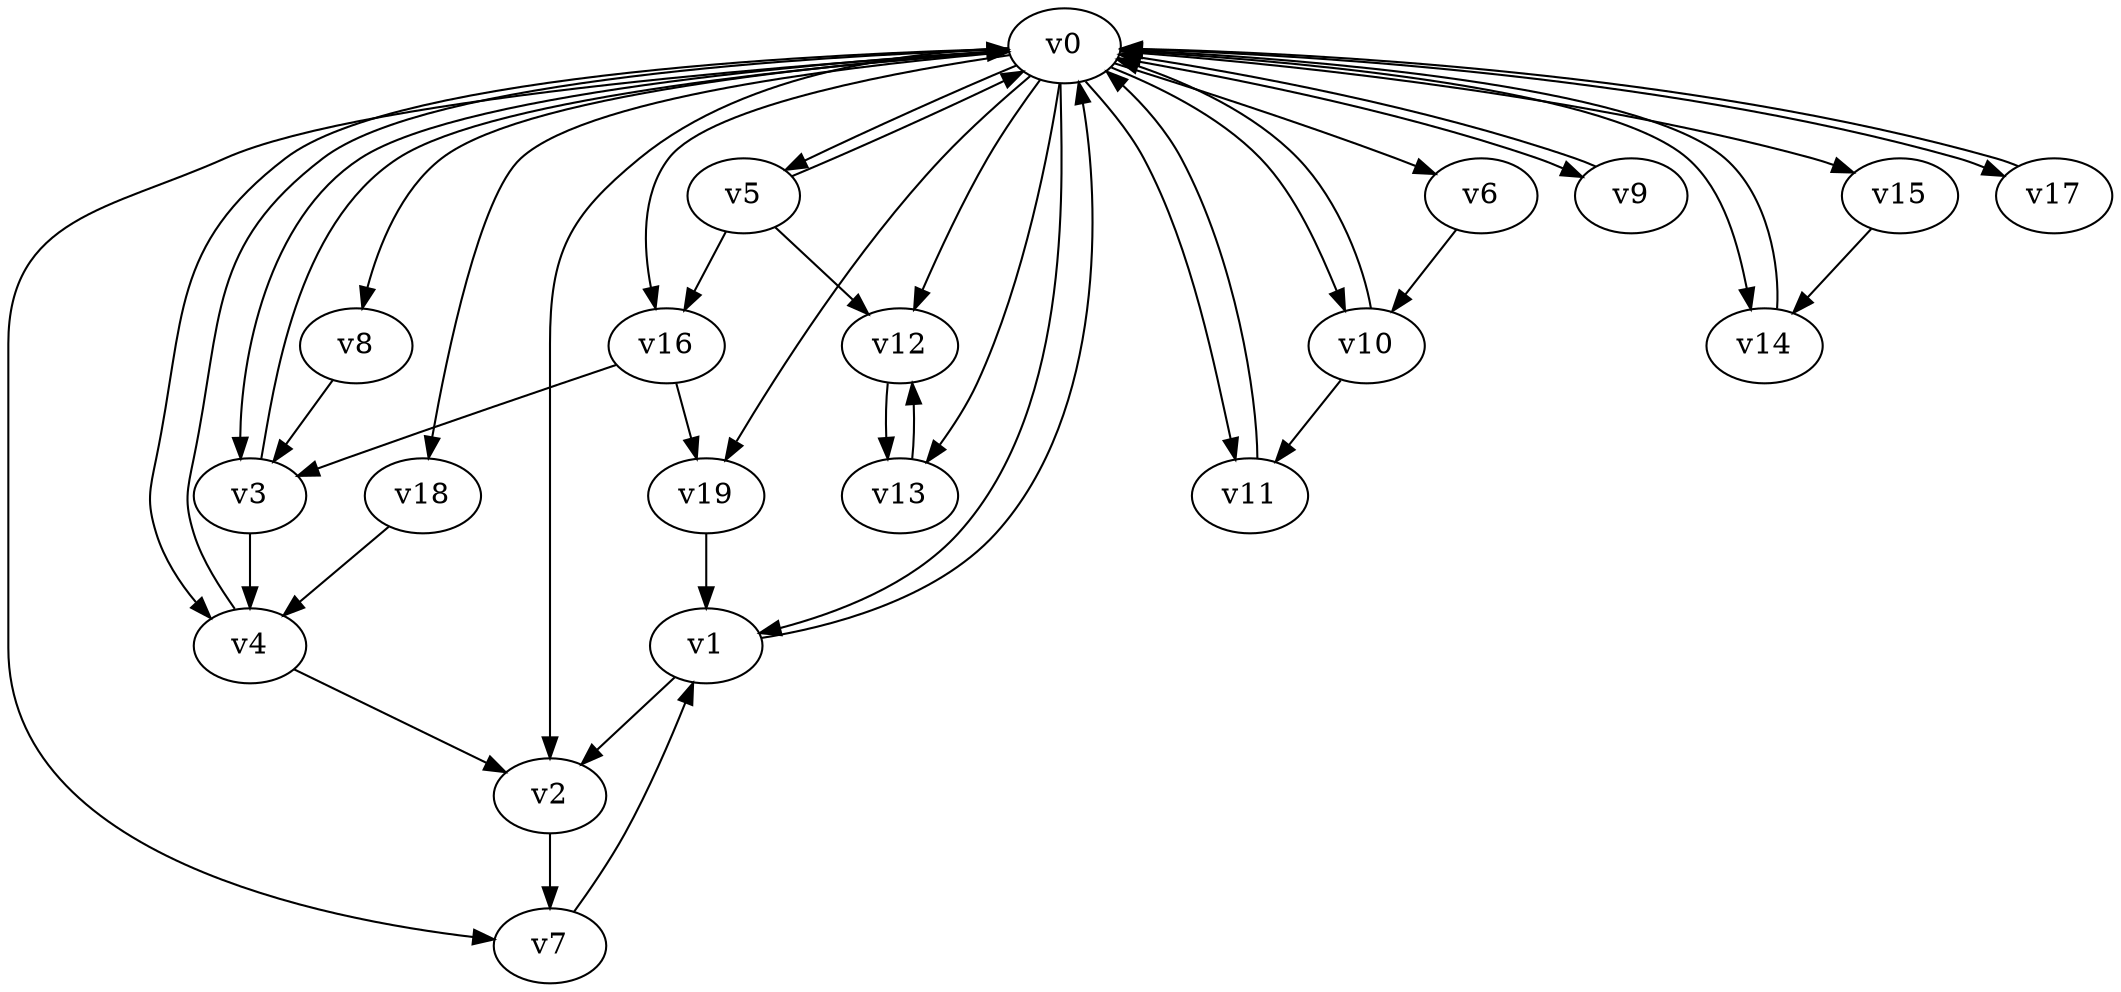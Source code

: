 digraph test022 {
    v0 [name="v0", player=1, priority=9];
    v1 [name="v1", player=0, priority=26];
    v2 [name="v2", player=0, priority=29];
    v3 [name="v3", player=0, priority=35];
    v4 [name="v4", player=1, priority=35];
    v5 [name="v5", player=0, priority=8];
    v6 [name="v6", player=0, priority=37];
    v7 [name="v7", player=0, priority=20];
    v8 [name="v8", player=1, priority=39];
    v9 [name="v9", player=0, priority=18];
    v10 [name="v10", player=0, priority=32];
    v11 [name="v11", player=1, priority=34];
    v12 [name="v12", player=0, priority=0];
    v13 [name="v13", player=0, priority=9];
    v14 [name="v14", player=1, priority=29];
    v15 [name="v15", player=1, priority=19];
    v16 [name="v16", player=1, priority=14];
    v17 [name="v17", player=1, priority=21];
    v18 [name="v18", player=0, priority=12];
    v19 [name="v19", player=1, priority=28];
    v4 -> v0;
    v3 -> v4;
    v17 -> v0;
    v12 -> v13;
    v0 -> v2;
    v10 -> v0;
    v5 -> v16;
    v0 -> v5;
    v1 -> v0;
    v0 -> v8;
    v0 -> v14;
    v0 -> v11;
    v0 -> v17;
    v15 -> v14;
    v16 -> v19;
    v4 -> v2;
    v3 -> v0;
    v14 -> v0;
    v5 -> v0;
    v5 -> v12;
    v0 -> v1;
    v0 -> v7;
    v1 -> v2;
    v0 -> v4;
    v0 -> v10;
    v0 -> v16;
    v10 -> v11;
    v0 -> v13;
    v0 -> v19;
    v16 -> v3;
    v9 -> v0;
    v11 -> v0;
    v19 -> v1;
    v0 -> v3;
    v0 -> v9;
    v0 -> v6;
    v0 -> v12;
    v0 -> v15;
    v0 -> v18;
    v13 -> v12;
    v18 -> v4;
    v2 -> v7;
    v6 -> v10;
    v7 -> v1;
    v8 -> v3;
}